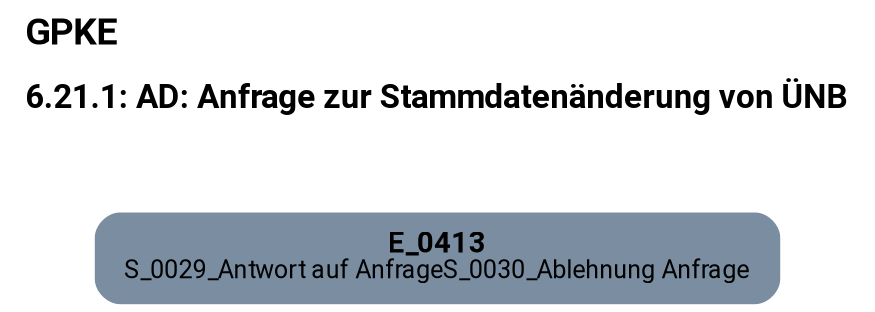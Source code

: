 digraph D {
    labelloc="t";
    label=<<B><FONT POINT-SIZE="18">GPKE</FONT></B><BR align="left"/><BR/><B><FONT POINT-SIZE="16">6.21.1: AD: Anfrage zur Stammdatenänderung von ÜNB</FONT></B><BR align="left"/><BR/><BR/><BR/>>;
    ratio="compress";
    concentrate=true;
    pack=true;
    rankdir=TB;
    packmode="array";
    size="20,20";
    "Empty" [margin="0.2,0.12", shape=box, style="filled,rounded", penwidth=0.0, fillcolor="#7a8da1", label=<<B>E_0413</B><BR align="center"/><FONT point-size="12">S_0029_Antwort auf Anfrage
S_0030_Ablehnung Anfrage</FONT><BR align="center"/>>, fontname="Roboto, sans-serif"];


    bgcolor="transparent";
fontname="Roboto, sans-serif";
}